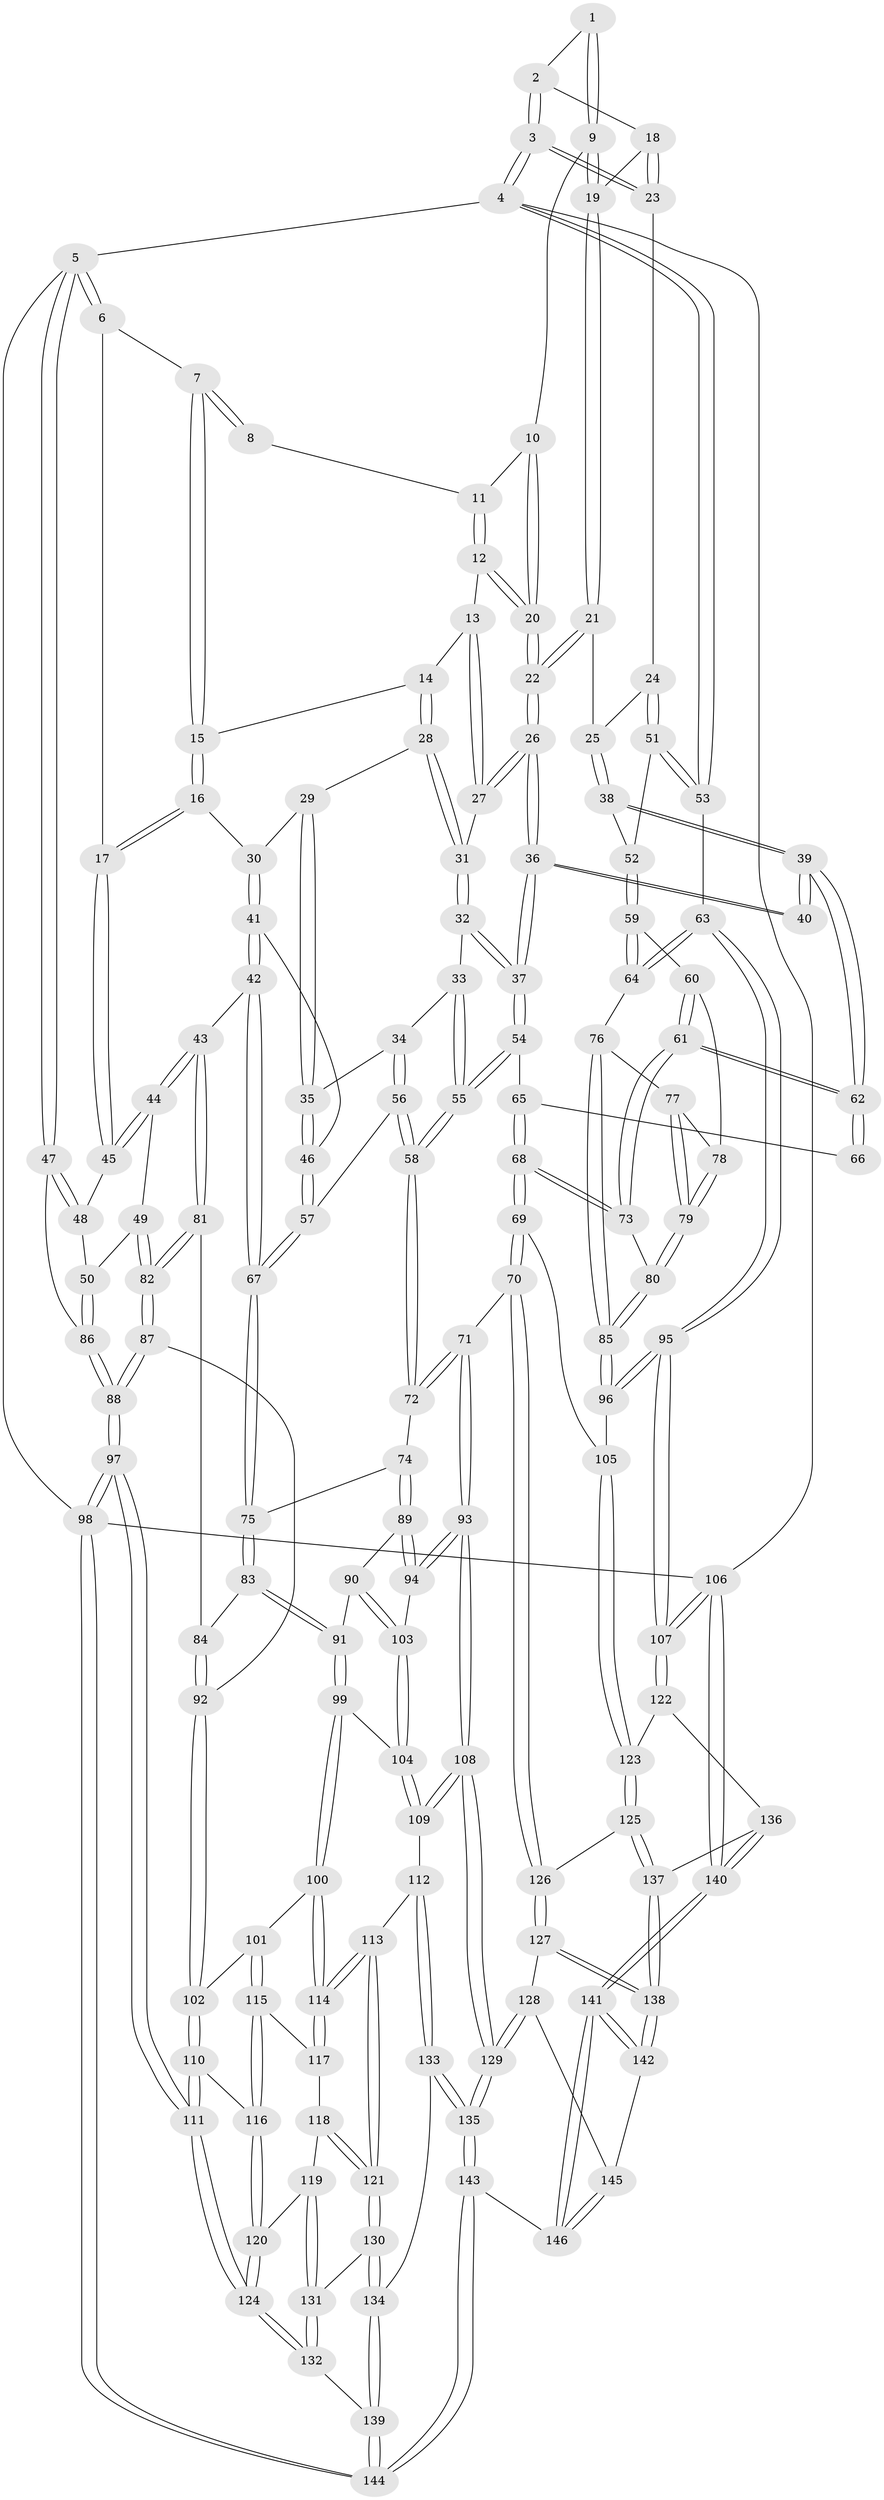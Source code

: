 // coarse degree distribution, {3: 0.049019607843137254, 4: 0.28431372549019607, 6: 0.18627450980392157, 5: 0.4411764705882353, 7: 0.0392156862745098}
// Generated by graph-tools (version 1.1) at 2025/06/03/04/25 22:06:35]
// undirected, 146 vertices, 362 edges
graph export_dot {
graph [start="1"]
  node [color=gray90,style=filled];
  1 [pos="+0.8016746064165597+0"];
  2 [pos="+1+0"];
  3 [pos="+1+0"];
  4 [pos="+1+0"];
  5 [pos="+0+0"];
  6 [pos="+0.26048644934104714+0"];
  7 [pos="+0.43132287714098994+0"];
  8 [pos="+0.5790435469640498+0"];
  9 [pos="+0.7495759802192501+0.061909269411075434"];
  10 [pos="+0.680964498524097+0.05248037416063692"];
  11 [pos="+0.5974280332842262+0"];
  12 [pos="+0.5787090605673129+0.08609985738898443"];
  13 [pos="+0.5632457484475764+0.09256381179389192"];
  14 [pos="+0.4447330882321705+0.05707947107597027"];
  15 [pos="+0.44113735821329103+0.0005374375731951889"];
  16 [pos="+0.22008958663412237+0.12354325624394935"];
  17 [pos="+0.19535154184364917+0.10996662262607208"];
  18 [pos="+0.8141719846329175+0.08066951600979372"];
  19 [pos="+0.7569866675674037+0.07074098868415707"];
  20 [pos="+0.6365692266147785+0.11300096946262551"];
  21 [pos="+0.7141121826735782+0.18554265831487085"];
  22 [pos="+0.6635928355972346+0.18476957904352703"];
  23 [pos="+0.8632710439470936+0.14092677013285082"];
  24 [pos="+0.8664591389882464+0.18864274423582567"];
  25 [pos="+0.71639472224059+0.1868955409080998"];
  26 [pos="+0.6313634690085945+0.2158211218555297"];
  27 [pos="+0.5313842393488534+0.17632662886565012"];
  28 [pos="+0.422543180432413+0.10970177679602318"];
  29 [pos="+0.3141798632498116+0.15495967024351692"];
  30 [pos="+0.2530148719799669+0.14217067637902508"];
  31 [pos="+0.48633572671098335+0.19060530666354344"];
  32 [pos="+0.4757698403525846+0.2363449197441164"];
  33 [pos="+0.4143180374824873+0.2608644985055642"];
  34 [pos="+0.38214336506565694+0.25835848053833393"];
  35 [pos="+0.3736435143535018+0.25512215954606376"];
  36 [pos="+0.6162847590775279+0.27807179330855153"];
  37 [pos="+0.54551943104901+0.3245740632291854"];
  38 [pos="+0.7407246335468962+0.2654195358556929"];
  39 [pos="+0.732298918155963+0.3604920832021561"];
  40 [pos="+0.6909736055448643+0.3325769802956608"];
  41 [pos="+0.27417293163635637+0.3321578387585574"];
  42 [pos="+0.20373739507083316+0.3744656168450999"];
  43 [pos="+0.1414682302062514+0.36300333303273086"];
  44 [pos="+0.12433934119756777+0.3514411158378859"];
  45 [pos="+0.16609261092652366+0.12669348678512282"];
  46 [pos="+0.2973321502873402+0.3324995748727232"];
  47 [pos="+0+0"];
  48 [pos="+0.15856958760153178+0.12623638792475766"];
  49 [pos="+0.08733442521730576+0.35648566747820754"];
  50 [pos="+0+0.2599996361813269"];
  51 [pos="+0.8812245142078462+0.20886423572045174"];
  52 [pos="+0.8643352373158986+0.2468345084966631"];
  53 [pos="+1+0.24839795676133025"];
  54 [pos="+0.538608223344508+0.3476025580037083"];
  55 [pos="+0.45121775435274336+0.3919368500758605"];
  56 [pos="+0.3880581981193663+0.39294933547449756"];
  57 [pos="+0.3736764472088852+0.39104483691699"];
  58 [pos="+0.43232826389962414+0.4107663364167676"];
  59 [pos="+0.8393576245568098+0.35323286339702065"];
  60 [pos="+0.8220973058694577+0.3675087976576095"];
  61 [pos="+0.7493769560995519+0.38917010739958974"];
  62 [pos="+0.7483528986547536+0.3877256215276364"];
  63 [pos="+1+0.38308582306184186"];
  64 [pos="+1+0.3981682492048737"];
  65 [pos="+0.5548464620470733+0.369406464547033"];
  66 [pos="+0.6134518299942785+0.37046359754117786"];
  67 [pos="+0.26996272679816163+0.47509342761777357"];
  68 [pos="+0.6525873126150837+0.5542264002315269"];
  69 [pos="+0.6142200952917538+0.6330875339441941"];
  70 [pos="+0.6131243444084256+0.6339172223897904"];
  71 [pos="+0.5844394490475272+0.6395264103387202"];
  72 [pos="+0.4390569372486938+0.48429034825630735"];
  73 [pos="+0.7015414501014713+0.5081559611320903"];
  74 [pos="+0.3862301635968159+0.5040379746466518"];
  75 [pos="+0.2713222902541152+0.48479902005647757"];
  76 [pos="+0.9923026369143931+0.44997746341667644"];
  77 [pos="+0.9741276484542463+0.45655176680549"];
  78 [pos="+0.8632601109645607+0.4314147776948437"];
  79 [pos="+0.8779660344843888+0.5176452155991079"];
  80 [pos="+0.8699296711183113+0.5314645015786507"];
  81 [pos="+0.13854947932475992+0.503255421138186"];
  82 [pos="+0.02265329773647773+0.5094116574973527"];
  83 [pos="+0.2575034861611032+0.5190721590396981"];
  84 [pos="+0.14549022076788168+0.5150360448650703"];
  85 [pos="+0.910051754863583+0.6113861701446272"];
  86 [pos="+0+0.2595172127012656"];
  87 [pos="+0+0.5759055827003741"];
  88 [pos="+0+0.5918111384569814"];
  89 [pos="+0.35935761852938747+0.5567880166891298"];
  90 [pos="+0.29191510967599626+0.57142585545041"];
  91 [pos="+0.26327814340851025+0.568162616428267"];
  92 [pos="+0.11870956974803805+0.6444398009607212"];
  93 [pos="+0.5139666472402346+0.6926488299154052"];
  94 [pos="+0.3896825817282155+0.6246169641845946"];
  95 [pos="+1+0.647534563592681"];
  96 [pos="+0.927093011428854+0.6579622336588322"];
  97 [pos="+0+1"];
  98 [pos="+0+1"];
  99 [pos="+0.22492313138464767+0.6581677789376827"];
  100 [pos="+0.22124359227116183+0.6603218568539961"];
  101 [pos="+0.15341235624702448+0.6617762421977624"];
  102 [pos="+0.11937366776876783+0.6451709159683836"];
  103 [pos="+0.3727922415819391+0.6231831547974226"];
  104 [pos="+0.24433596268075788+0.6627351938762747"];
  105 [pos="+0.873912207665008+0.6986005251785177"];
  106 [pos="+1+1"];
  107 [pos="+1+1"];
  108 [pos="+0.47750075669765063+0.7429044136786391"];
  109 [pos="+0.4117050233113767+0.7466767898664839"];
  110 [pos="+0.022758215779477772+0.7721609958605425"];
  111 [pos="+0+0.9595306898019936"];
  112 [pos="+0.29586627825658096+0.8078837707232429"];
  113 [pos="+0.25687359602811594+0.7926754047073994"];
  114 [pos="+0.24923802046767604+0.7793551765416171"];
  115 [pos="+0.14321124289397133+0.7370533908942825"];
  116 [pos="+0.11946759442540975+0.7774960202197638"];
  117 [pos="+0.1770270909861269+0.7855692080173767"];
  118 [pos="+0.17357320085097205+0.8002999814993733"];
  119 [pos="+0.12369038102250733+0.8256854564495529"];
  120 [pos="+0.12357546682044755+0.8256414237660745"];
  121 [pos="+0.20766582422602742+0.8446814070167626"];
  122 [pos="+0.9002837766152558+0.8066090264053646"];
  123 [pos="+0.872527421675315+0.7608318070357877"];
  124 [pos="+0+0.9213915003704782"];
  125 [pos="+0.7914199776291209+0.8286411307214503"];
  126 [pos="+0.6686981520410271+0.7635200640458012"];
  127 [pos="+0.669610618422769+0.8527337802964378"];
  128 [pos="+0.546138229424498+0.9090183206011982"];
  129 [pos="+0.47557130967227046+0.9018827700699995"];
  130 [pos="+0.19870877655766328+0.8651167100187234"];
  131 [pos="+0.13242051362358997+0.8332331069228519"];
  132 [pos="+0.13843916461777248+0.9254193153069272"];
  133 [pos="+0.30512443386958654+0.8854704887139111"];
  134 [pos="+0.2030956198526614+0.8983675948720313"];
  135 [pos="+0.4164413337777043+1"];
  136 [pos="+0.8815975363740752+0.8958705592171888"];
  137 [pos="+0.7875602915323728+0.8787035114035439"];
  138 [pos="+0.7272270287191049+0.9545088521275049"];
  139 [pos="+0.1850427475072705+0.9351287162812812"];
  140 [pos="+1+1"];
  141 [pos="+0.8306971768344743+1"];
  142 [pos="+0.7269146754861318+0.9589378485589818"];
  143 [pos="+0.3856865955379229+1"];
  144 [pos="+0.295262511272737+1"];
  145 [pos="+0.6081885951627015+0.9430972179327831"];
  146 [pos="+0.5775263800881761+1"];
  1 -- 2;
  1 -- 9;
  1 -- 9;
  2 -- 3;
  2 -- 3;
  2 -- 18;
  3 -- 4;
  3 -- 4;
  3 -- 23;
  3 -- 23;
  4 -- 5;
  4 -- 53;
  4 -- 53;
  4 -- 106;
  5 -- 6;
  5 -- 6;
  5 -- 47;
  5 -- 47;
  5 -- 98;
  6 -- 7;
  6 -- 17;
  7 -- 8;
  7 -- 8;
  7 -- 15;
  7 -- 15;
  8 -- 11;
  9 -- 10;
  9 -- 19;
  9 -- 19;
  10 -- 11;
  10 -- 20;
  10 -- 20;
  11 -- 12;
  11 -- 12;
  12 -- 13;
  12 -- 20;
  12 -- 20;
  13 -- 14;
  13 -- 27;
  13 -- 27;
  14 -- 15;
  14 -- 28;
  14 -- 28;
  15 -- 16;
  15 -- 16;
  16 -- 17;
  16 -- 17;
  16 -- 30;
  17 -- 45;
  17 -- 45;
  18 -- 19;
  18 -- 23;
  18 -- 23;
  19 -- 21;
  19 -- 21;
  20 -- 22;
  20 -- 22;
  21 -- 22;
  21 -- 22;
  21 -- 25;
  22 -- 26;
  22 -- 26;
  23 -- 24;
  24 -- 25;
  24 -- 51;
  24 -- 51;
  25 -- 38;
  25 -- 38;
  26 -- 27;
  26 -- 27;
  26 -- 36;
  26 -- 36;
  27 -- 31;
  28 -- 29;
  28 -- 31;
  28 -- 31;
  29 -- 30;
  29 -- 35;
  29 -- 35;
  30 -- 41;
  30 -- 41;
  31 -- 32;
  31 -- 32;
  32 -- 33;
  32 -- 37;
  32 -- 37;
  33 -- 34;
  33 -- 55;
  33 -- 55;
  34 -- 35;
  34 -- 56;
  34 -- 56;
  35 -- 46;
  35 -- 46;
  36 -- 37;
  36 -- 37;
  36 -- 40;
  36 -- 40;
  37 -- 54;
  37 -- 54;
  38 -- 39;
  38 -- 39;
  38 -- 52;
  39 -- 40;
  39 -- 40;
  39 -- 62;
  39 -- 62;
  41 -- 42;
  41 -- 42;
  41 -- 46;
  42 -- 43;
  42 -- 67;
  42 -- 67;
  43 -- 44;
  43 -- 44;
  43 -- 81;
  43 -- 81;
  44 -- 45;
  44 -- 45;
  44 -- 49;
  45 -- 48;
  46 -- 57;
  46 -- 57;
  47 -- 48;
  47 -- 48;
  47 -- 86;
  48 -- 50;
  49 -- 50;
  49 -- 82;
  49 -- 82;
  50 -- 86;
  50 -- 86;
  51 -- 52;
  51 -- 53;
  51 -- 53;
  52 -- 59;
  52 -- 59;
  53 -- 63;
  54 -- 55;
  54 -- 55;
  54 -- 65;
  55 -- 58;
  55 -- 58;
  56 -- 57;
  56 -- 58;
  56 -- 58;
  57 -- 67;
  57 -- 67;
  58 -- 72;
  58 -- 72;
  59 -- 60;
  59 -- 64;
  59 -- 64;
  60 -- 61;
  60 -- 61;
  60 -- 78;
  61 -- 62;
  61 -- 62;
  61 -- 73;
  61 -- 73;
  62 -- 66;
  62 -- 66;
  63 -- 64;
  63 -- 64;
  63 -- 95;
  63 -- 95;
  64 -- 76;
  65 -- 66;
  65 -- 68;
  65 -- 68;
  67 -- 75;
  67 -- 75;
  68 -- 69;
  68 -- 69;
  68 -- 73;
  68 -- 73;
  69 -- 70;
  69 -- 70;
  69 -- 105;
  70 -- 71;
  70 -- 126;
  70 -- 126;
  71 -- 72;
  71 -- 72;
  71 -- 93;
  71 -- 93;
  72 -- 74;
  73 -- 80;
  74 -- 75;
  74 -- 89;
  74 -- 89;
  75 -- 83;
  75 -- 83;
  76 -- 77;
  76 -- 85;
  76 -- 85;
  77 -- 78;
  77 -- 79;
  77 -- 79;
  78 -- 79;
  78 -- 79;
  79 -- 80;
  79 -- 80;
  80 -- 85;
  80 -- 85;
  81 -- 82;
  81 -- 82;
  81 -- 84;
  82 -- 87;
  82 -- 87;
  83 -- 84;
  83 -- 91;
  83 -- 91;
  84 -- 92;
  84 -- 92;
  85 -- 96;
  85 -- 96;
  86 -- 88;
  86 -- 88;
  87 -- 88;
  87 -- 88;
  87 -- 92;
  88 -- 97;
  88 -- 97;
  89 -- 90;
  89 -- 94;
  89 -- 94;
  90 -- 91;
  90 -- 103;
  90 -- 103;
  91 -- 99;
  91 -- 99;
  92 -- 102;
  92 -- 102;
  93 -- 94;
  93 -- 94;
  93 -- 108;
  93 -- 108;
  94 -- 103;
  95 -- 96;
  95 -- 96;
  95 -- 107;
  95 -- 107;
  96 -- 105;
  97 -- 98;
  97 -- 98;
  97 -- 111;
  97 -- 111;
  98 -- 144;
  98 -- 144;
  98 -- 106;
  99 -- 100;
  99 -- 100;
  99 -- 104;
  100 -- 101;
  100 -- 114;
  100 -- 114;
  101 -- 102;
  101 -- 115;
  101 -- 115;
  102 -- 110;
  102 -- 110;
  103 -- 104;
  103 -- 104;
  104 -- 109;
  104 -- 109;
  105 -- 123;
  105 -- 123;
  106 -- 107;
  106 -- 107;
  106 -- 140;
  106 -- 140;
  107 -- 122;
  107 -- 122;
  108 -- 109;
  108 -- 109;
  108 -- 129;
  108 -- 129;
  109 -- 112;
  110 -- 111;
  110 -- 111;
  110 -- 116;
  111 -- 124;
  111 -- 124;
  112 -- 113;
  112 -- 133;
  112 -- 133;
  113 -- 114;
  113 -- 114;
  113 -- 121;
  113 -- 121;
  114 -- 117;
  114 -- 117;
  115 -- 116;
  115 -- 116;
  115 -- 117;
  116 -- 120;
  116 -- 120;
  117 -- 118;
  118 -- 119;
  118 -- 121;
  118 -- 121;
  119 -- 120;
  119 -- 131;
  119 -- 131;
  120 -- 124;
  120 -- 124;
  121 -- 130;
  121 -- 130;
  122 -- 123;
  122 -- 136;
  123 -- 125;
  123 -- 125;
  124 -- 132;
  124 -- 132;
  125 -- 126;
  125 -- 137;
  125 -- 137;
  126 -- 127;
  126 -- 127;
  127 -- 128;
  127 -- 138;
  127 -- 138;
  128 -- 129;
  128 -- 129;
  128 -- 145;
  129 -- 135;
  129 -- 135;
  130 -- 131;
  130 -- 134;
  130 -- 134;
  131 -- 132;
  131 -- 132;
  132 -- 139;
  133 -- 134;
  133 -- 135;
  133 -- 135;
  134 -- 139;
  134 -- 139;
  135 -- 143;
  135 -- 143;
  136 -- 137;
  136 -- 140;
  136 -- 140;
  137 -- 138;
  137 -- 138;
  138 -- 142;
  138 -- 142;
  139 -- 144;
  139 -- 144;
  140 -- 141;
  140 -- 141;
  141 -- 142;
  141 -- 142;
  141 -- 146;
  141 -- 146;
  142 -- 145;
  143 -- 144;
  143 -- 144;
  143 -- 146;
  145 -- 146;
  145 -- 146;
}
